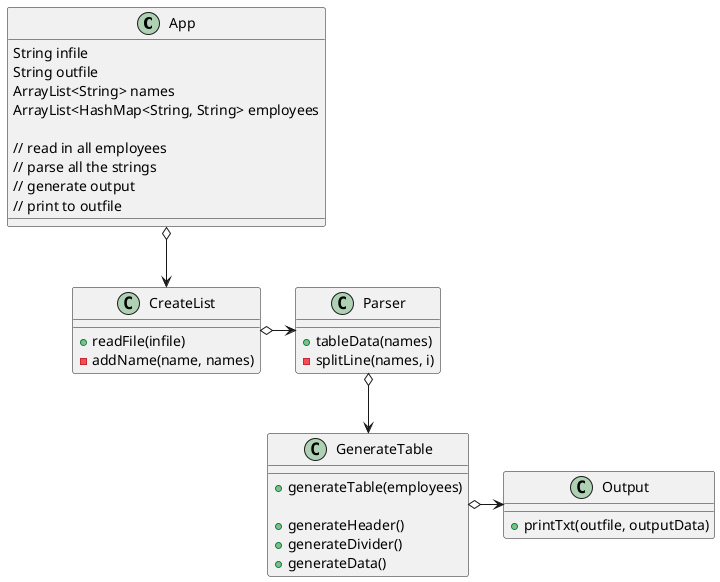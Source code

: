 @startuml
class App{
    String infile
    String outfile
    ArrayList<String> names
    ArrayList<HashMap<String, String> employees

    // read in all employees
    // parse all the strings
    // generate output
        // print to outfile
}

class CreateList{
    + readFile(infile)
    - addName(name, names)
}

class Parser {
    + tableData(names)
    - splitLine(names, i)
}

class Output {
    + printTxt(outfile, outputData)
}

class GenerateTable {
   + generateTable(employees)

   + generateHeader()
   + generateDivider()
   + generateData()
}

App o--> CreateList
CreateList o->Parser
Parser o--> GenerateTable
GenerateTable o->Output

@enduml